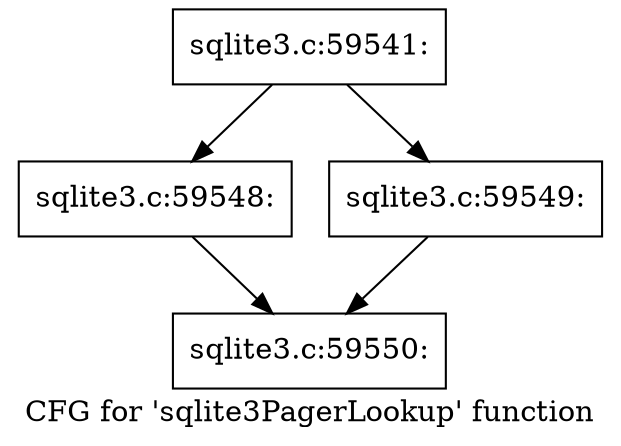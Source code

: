 digraph "CFG for 'sqlite3PagerLookup' function" {
	label="CFG for 'sqlite3PagerLookup' function";

	Node0x55c0f74cd300 [shape=record,label="{sqlite3.c:59541:}"];
	Node0x55c0f74cd300 -> Node0x55c0f57e9e10;
	Node0x55c0f74cd300 -> Node0x55c0f74da300;
	Node0x55c0f57e9e10 [shape=record,label="{sqlite3.c:59548:}"];
	Node0x55c0f57e9e10 -> Node0x55c0f74d7ae0;
	Node0x55c0f74da300 [shape=record,label="{sqlite3.c:59549:}"];
	Node0x55c0f74da300 -> Node0x55c0f74d7ae0;
	Node0x55c0f74d7ae0 [shape=record,label="{sqlite3.c:59550:}"];
}
